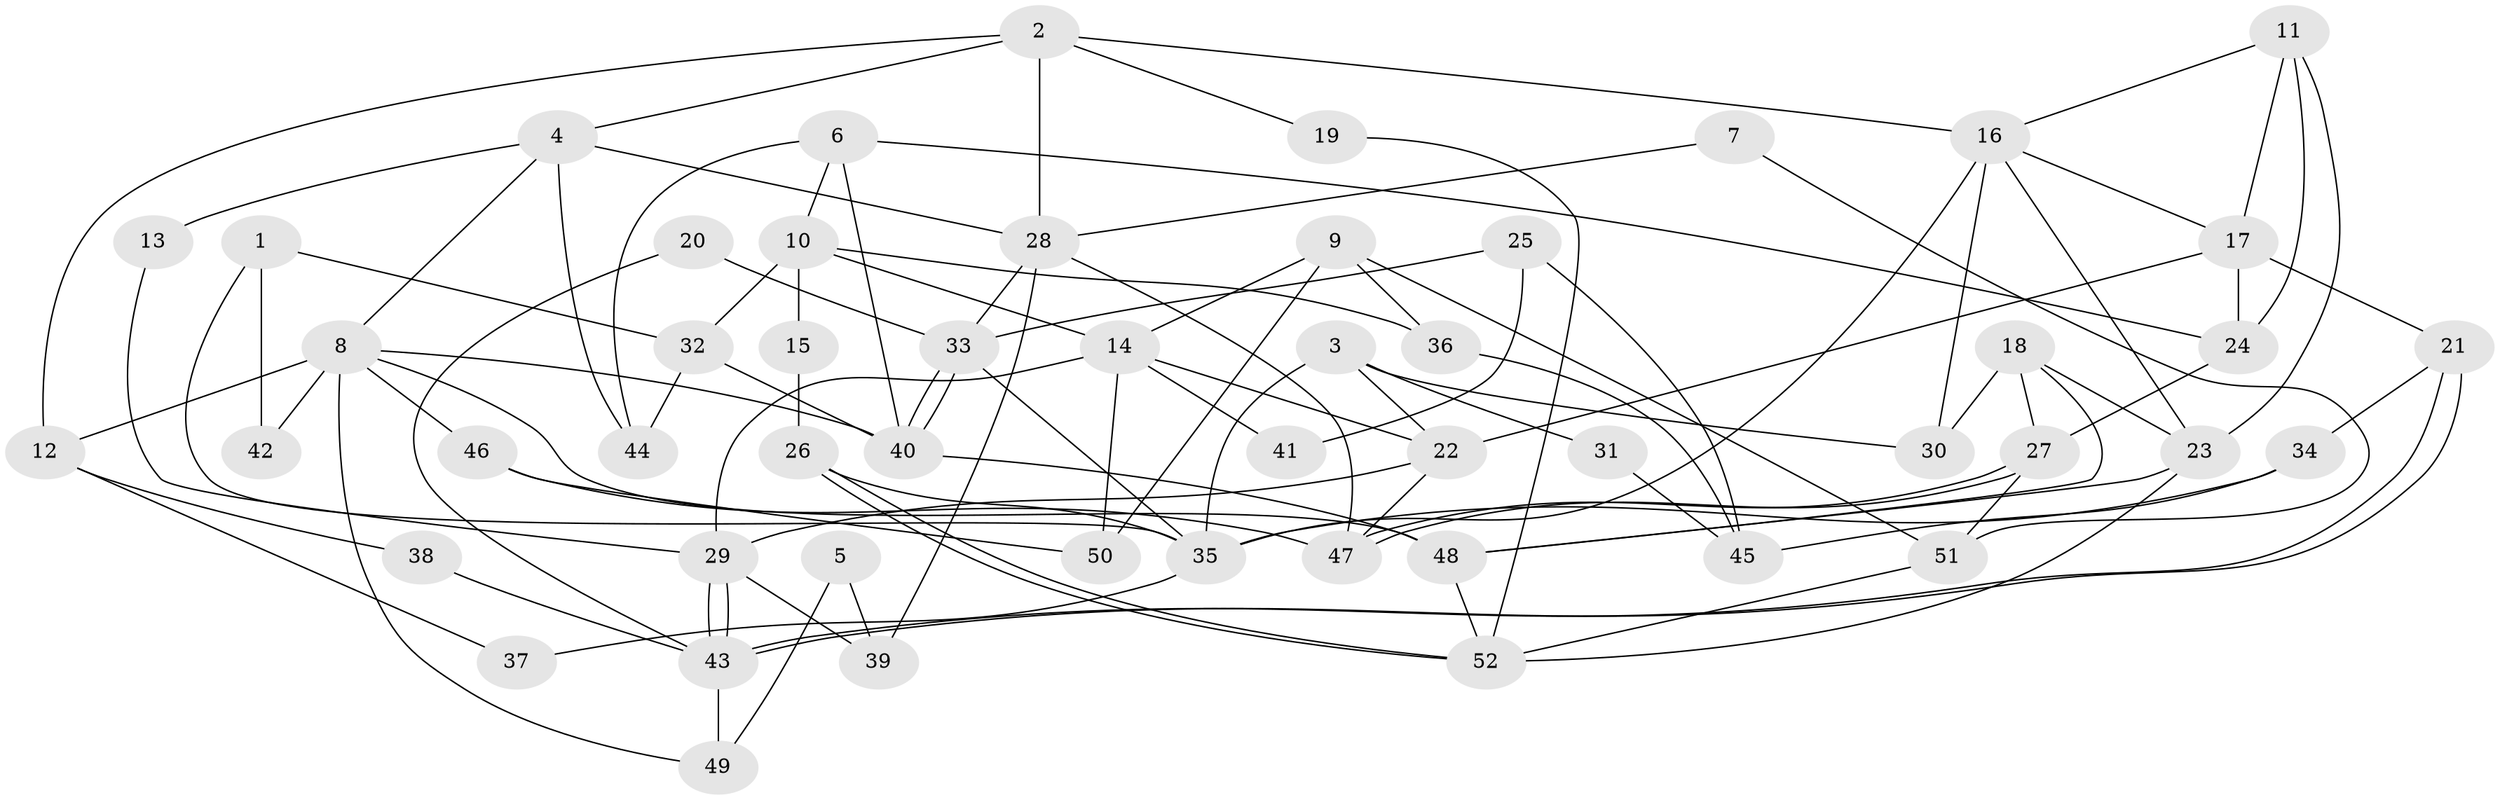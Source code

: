 // coarse degree distribution, {3: 0.16666666666666666, 4: 0.19444444444444445, 5: 0.2777777777777778, 8: 0.05555555555555555, 2: 0.16666666666666666, 7: 0.05555555555555555, 6: 0.08333333333333333}
// Generated by graph-tools (version 1.1) at 2025/52/02/27/25 19:52:04]
// undirected, 52 vertices, 104 edges
graph export_dot {
graph [start="1"]
  node [color=gray90,style=filled];
  1;
  2;
  3;
  4;
  5;
  6;
  7;
  8;
  9;
  10;
  11;
  12;
  13;
  14;
  15;
  16;
  17;
  18;
  19;
  20;
  21;
  22;
  23;
  24;
  25;
  26;
  27;
  28;
  29;
  30;
  31;
  32;
  33;
  34;
  35;
  36;
  37;
  38;
  39;
  40;
  41;
  42;
  43;
  44;
  45;
  46;
  47;
  48;
  49;
  50;
  51;
  52;
  1 -- 35;
  1 -- 32;
  1 -- 42;
  2 -- 28;
  2 -- 16;
  2 -- 4;
  2 -- 12;
  2 -- 19;
  3 -- 22;
  3 -- 35;
  3 -- 30;
  3 -- 31;
  4 -- 8;
  4 -- 13;
  4 -- 28;
  4 -- 44;
  5 -- 39;
  5 -- 49;
  6 -- 24;
  6 -- 40;
  6 -- 10;
  6 -- 44;
  7 -- 51;
  7 -- 28;
  8 -- 48;
  8 -- 40;
  8 -- 12;
  8 -- 42;
  8 -- 46;
  8 -- 49;
  9 -- 50;
  9 -- 51;
  9 -- 14;
  9 -- 36;
  10 -- 14;
  10 -- 15;
  10 -- 32;
  10 -- 36;
  11 -- 23;
  11 -- 17;
  11 -- 16;
  11 -- 24;
  12 -- 37;
  12 -- 38;
  13 -- 29;
  14 -- 29;
  14 -- 22;
  14 -- 41;
  14 -- 50;
  15 -- 26;
  16 -- 23;
  16 -- 17;
  16 -- 30;
  16 -- 35;
  17 -- 24;
  17 -- 21;
  17 -- 22;
  18 -- 48;
  18 -- 30;
  18 -- 23;
  18 -- 27;
  19 -- 52;
  20 -- 43;
  20 -- 33;
  21 -- 43;
  21 -- 43;
  21 -- 34;
  22 -- 29;
  22 -- 47;
  23 -- 52;
  23 -- 48;
  24 -- 27;
  25 -- 33;
  25 -- 45;
  25 -- 41;
  26 -- 35;
  26 -- 52;
  26 -- 52;
  27 -- 47;
  27 -- 47;
  27 -- 51;
  28 -- 47;
  28 -- 33;
  28 -- 39;
  29 -- 43;
  29 -- 43;
  29 -- 39;
  31 -- 45;
  32 -- 44;
  32 -- 40;
  33 -- 40;
  33 -- 40;
  33 -- 35;
  34 -- 35;
  34 -- 45;
  35 -- 37;
  36 -- 45;
  38 -- 43;
  40 -- 48;
  43 -- 49;
  46 -- 47;
  46 -- 50;
  48 -- 52;
  51 -- 52;
}
